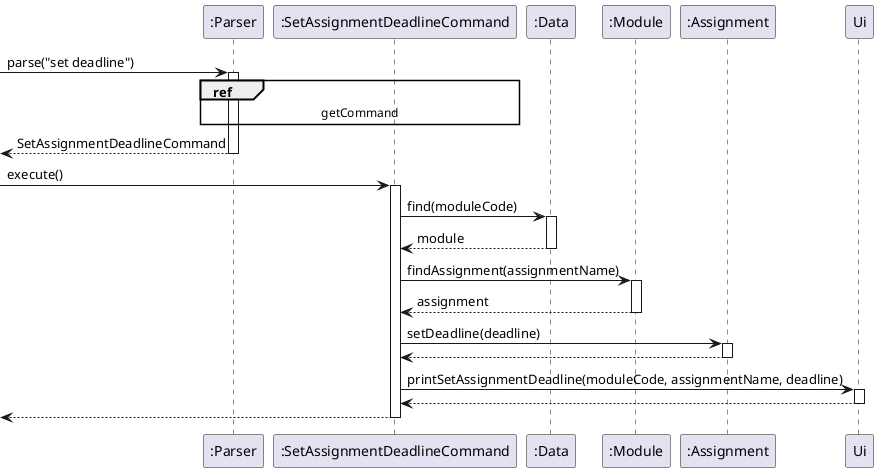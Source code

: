 @startuml

participant ":Parser" as Parser
participant ":SetAssignmentDeadlineCommand" as Command
participant ":Data" as Data
participant ":Module" as Module
participant ":Assignment" as Assignment


[-> Parser : parse("set deadline")
activate Parser

ref over Parser, Command : getCommand

[<-- Parser : SetAssignmentDeadlineCommand
deactivate Parser

[->Command : execute()
activate Command

Command -> Data : find(moduleCode)
activate Data

Data --> Command : module
deactivate Data

Command -> Module : findAssignment(assignmentName)
activate Module

Module --> Command : assignment
deactivate Module

Command -> Assignment : setDeadline(deadline)
activate Assignment

Assignment --> Command
deactivate Assignment

Command -> Ui : printSetAssignmentDeadline(moduleCode, assignmentName, deadline)
activate Ui

Ui --> Command
deactivate Ui

[<-- Command
deactivate Command

@enduml